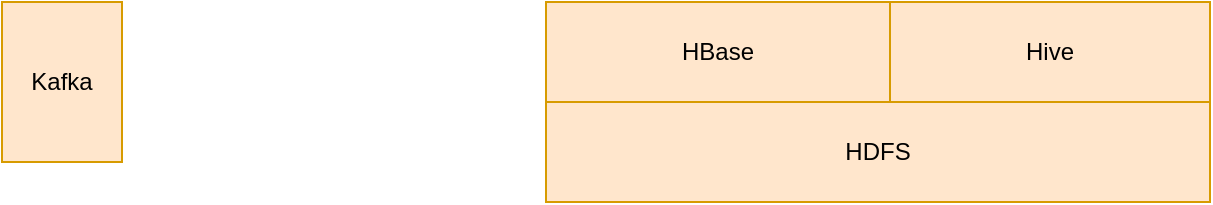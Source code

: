 <mxfile version="13.7.3" type="github">
  <diagram id="oud-pQtxVKAfsL59chiU" name="Page-1">
    <mxGraphModel dx="2052" dy="822" grid="1" gridSize="10" guides="1" tooltips="1" connect="1" arrows="1" fold="1" page="1" pageScale="1" pageWidth="2339" pageHeight="3300" math="0" shadow="0">
      <root>
        <mxCell id="0" />
        <mxCell id="1" parent="0" />
        <mxCell id="E7sqkTMcbo9Nke6ssPPl-1" value="Kafka" style="rounded=0;whiteSpace=wrap;html=1;fillColor=#ffe6cc;strokeColor=#d79b00;" vertex="1" parent="1">
          <mxGeometry x="550" y="620" width="60" height="80" as="geometry" />
        </mxCell>
        <mxCell id="E7sqkTMcbo9Nke6ssPPl-2" value="HBase" style="rounded=0;whiteSpace=wrap;html=1;fillColor=#ffe6cc;strokeColor=#d79b00;" vertex="1" parent="1">
          <mxGeometry x="822" y="620" width="172" height="50" as="geometry" />
        </mxCell>
        <mxCell id="E7sqkTMcbo9Nke6ssPPl-3" value="HDFS" style="rounded=0;whiteSpace=wrap;html=1;fillColor=#ffe6cc;strokeColor=#d79b00;" vertex="1" parent="1">
          <mxGeometry x="822" y="670" width="332" height="50" as="geometry" />
        </mxCell>
        <mxCell id="E7sqkTMcbo9Nke6ssPPl-4" value="Hive" style="rounded=0;whiteSpace=wrap;html=1;fillColor=#ffe6cc;strokeColor=#d79b00;" vertex="1" parent="1">
          <mxGeometry x="994" y="620" width="160" height="50" as="geometry" />
        </mxCell>
      </root>
    </mxGraphModel>
  </diagram>
</mxfile>
